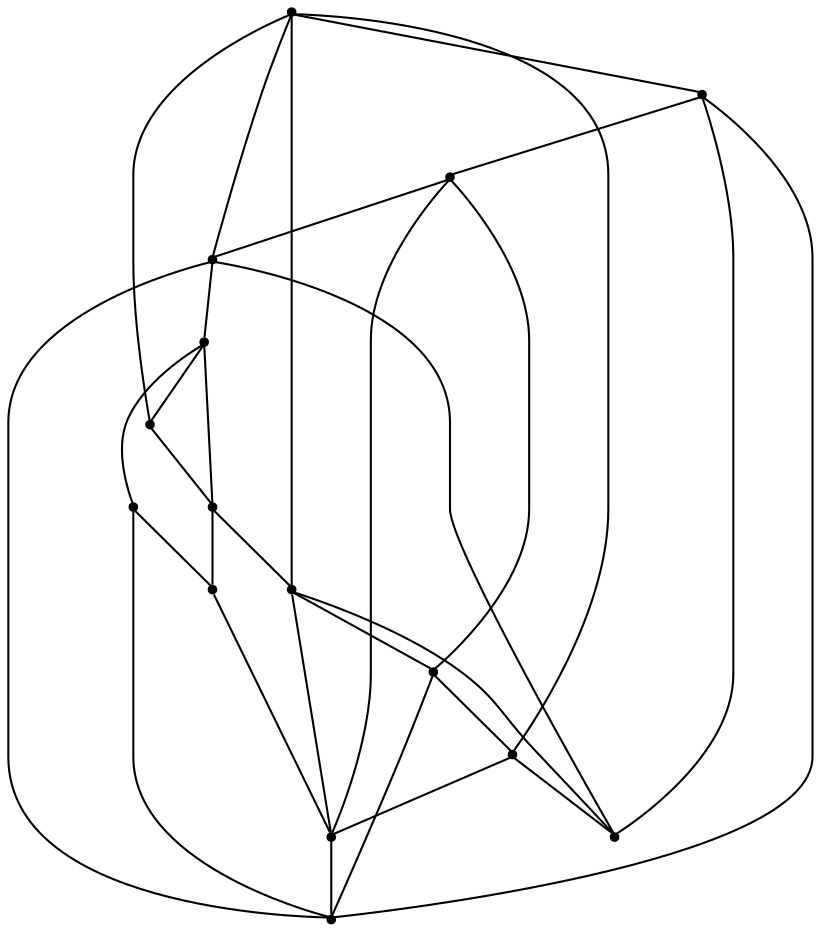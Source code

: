 graph {
  node [shape=point,comment="{\"directed\":false,\"doi\":\"10.1007/978-3-540-24595-7_16\",\"figure\":\"1 (3)\"}"]

  v0 [pos="1508.426394440407,799.5458327399359"]
  v1 [pos="1202.8695902979653,799.5458327399359"]
  v2 [pos="1479.1084892805234,709.858358171251"]
  v3 [pos="1450.0405568677324,620.0458251105414"]
  v4 [pos="1232.2500681322676,709.858358171251"]
  v5 [pos="1434.7877043968024,775.608353084988"]
  v6 [pos="1431.9121593386626,854.9208683437771"]
  v7 [pos="1404.5320993822675,682.6083225674099"]
  v8 [pos="1355.6480241642444,620.1708518134224"]
  v9 [pos="1355.6480241642444,833.1083658006456"]
  v10 [pos="1276.5082803415698,775.608353084988"]
  v11 [pos="1355.6480241642444,910.4833009507921"]
  v12 [pos="1306.7638853561048,682.6083225674099"]
  v13 [pos="1261.2554278706393,620.0458251105415"]
  v14 [pos="1279.3838253997092,854.9208683437771"]

  v0 -- v1 [id="-1",pos="1508.426394440407,799.5458327399359 1202.8695902979653,799.5458327399359 1202.8695902979653,799.5458327399359 1202.8695902979653,799.5458327399359"]
  v4 -- v1 [id="-2",pos="1232.2500681322676,709.858358171251 1202.8695902979653,799.5458327399359 1202.8695902979653,799.5458327399359 1202.8695902979653,799.5458327399359"]
  v4 -- v6 [id="-3",pos="1232.2500681322676,709.858358171251 1431.9121593386626,854.9208683437771 1431.9121593386626,854.9208683437771 1431.9121593386626,854.9208683437771"]
  v13 -- v4 [id="-4",pos="1261.2554278706393,620.0458251105415 1232.2500681322676,709.858358171251 1232.2500681322676,709.858358171251 1232.2500681322676,709.858358171251"]
  v10 -- v1 [id="-5",pos="1276.5082803415698,775.608353084988 1202.8695902979653,799.5458327399359 1202.8695902979653,799.5458327399359 1202.8695902979653,799.5458327399359"]
  v14 -- v1 [id="-6",pos="1279.3838253997092,854.9208683437771 1202.8695902979653,799.5458327399359 1202.8695902979653,799.5458327399359 1202.8695902979653,799.5458327399359"]
  v13 -- v0 [id="-7",pos="1261.2554278706393,620.0458251105415 1508.426394440407,799.5458327399359 1508.426394440407,799.5458327399359 1508.426394440407,799.5458327399359"]
  v13 -- v8 [id="-8",pos="1261.2554278706393,620.0458251105415 1355.6480241642444,620.1708518134224 1355.6480241642444,620.1708518134224 1355.6480241642444,620.1708518134224"]
  v14 -- v8 [id="-9",pos="1279.3838253997092,854.9208683437771 1355.6480241642444,620.1708518134224 1355.6480241642444,620.1708518134224 1355.6480241642444,620.1708518134224"]
  v14 -- v2 [id="-10",pos="1279.3838253997092,854.9208683437771 1479.1084892805234,709.858358171251 1479.1084892805234,709.858358171251 1479.1084892805234,709.858358171251"]
  v10 -- v5 [id="-11",pos="1276.5082803415698,775.608353084988 1434.7877043968024,775.608353084988 1434.7877043968024,775.608353084988 1434.7877043968024,775.608353084988"]
  v12 -- v13 [id="-12",pos="1306.7638853561048,682.6083225674099 1261.2554278706393,620.0458251105415 1261.2554278706393,620.0458251105415 1261.2554278706393,620.0458251105415"]
  v12 -- v5 [id="-13",pos="1306.7638853561048,682.6083225674099 1434.7877043968024,775.608353084988 1434.7877043968024,775.608353084988 1434.7877043968024,775.608353084988"]
  v12 -- v7 [id="-14",pos="1306.7638853561048,682.6083225674099 1404.5320993822675,682.6083225674099 1404.5320993822675,682.6083225674099 1404.5320993822675,682.6083225674099"]
  v11 -- v14 [id="-15",pos="1355.6480241642444,910.4833009507921 1279.3838253997092,854.9208683437771 1279.3838253997092,854.9208683437771 1279.3838253997092,854.9208683437771"]
  v11 -- v13 [id="-16",pos="1355.6480241642444,910.4833009507921 1261.2554278706393,620.0458251105415 1261.2554278706393,620.0458251105415 1261.2554278706393,620.0458251105415"]
  v9 -- v12 [id="-17",pos="1355.6480241642444,833.1083658006456 1306.7638853561048,682.6083225674099 1306.7638853561048,682.6083225674099 1306.7638853561048,682.6083225674099"]
  v11 -- v9 [id="-18",pos="1355.6480241642444,910.4833009507921 1355.6480241642444,833.1083658006456 1355.6480241642444,833.1083658006456 1355.6480241642444,833.1083658006456"]
  v11 -- v3 [id="-19",pos="1355.6480241642444,910.4833009507921 1450.0405568677324,620.0458251105414 1450.0405568677324,620.0458251105414 1450.0405568677324,620.0458251105414"]
  v11 -- v6 [id="-20",pos="1355.6480241642444,910.4833009507921 1431.9121593386626,854.9208683437771 1431.9121593386626,854.9208683437771 1431.9121593386626,854.9208683437771"]
  v8 -- v3 [id="-21",pos="1355.6480241642444,620.1708518134224 1450.0405568677324,620.0458251105414 1450.0405568677324,620.0458251105414 1450.0405568677324,620.0458251105414"]
  v7 -- v10 [id="-22",pos="1404.5320993822675,682.6083225674099 1276.5082803415698,775.608353084988 1276.5082803415698,775.608353084988 1276.5082803415698,775.608353084988"]
  v7 -- v9 [id="-23",pos="1404.5320993822675,682.6083225674099 1355.6480241642444,833.1083658006456 1355.6480241642444,833.1083658006456 1355.6480241642444,833.1083658006456"]
  v6 -- v8 [id="-24",pos="1431.9121593386626,854.9208683437771 1355.6480241642444,620.1708518134224 1355.6480241642444,620.1708518134224 1355.6480241642444,620.1708518134224"]
  v3 -- v1 [id="-25",pos="1450.0405568677324,620.0458251105414 1202.8695902979653,799.5458327399359 1202.8695902979653,799.5458327399359 1202.8695902979653,799.5458327399359"]
  v3 -- v7 [id="-26",pos="1450.0405568677324,620.0458251105414 1404.5320993822675,682.6083225674099 1404.5320993822675,682.6083225674099 1404.5320993822675,682.6083225674099"]
  v6 -- v0 [id="-27",pos="1431.9121593386626,854.9208683437771 1508.426394440407,799.5458327399359 1508.426394440407,799.5458327399359 1508.426394440407,799.5458327399359"]
  v5 -- v0 [id="-28",pos="1434.7877043968024,775.608353084988 1508.426394440407,799.5458327399359 1508.426394440407,799.5458327399359 1508.426394440407,799.5458327399359"]
  v2 -- v4 [id="-29",pos="1479.1084892805234,709.858358171251 1232.2500681322676,709.858358171251 1232.2500681322676,709.858358171251 1232.2500681322676,709.858358171251"]
  v2 -- v3 [id="-30",pos="1479.1084892805234,709.858358171251 1450.0405568677324,620.0458251105414 1450.0405568677324,620.0458251105414 1450.0405568677324,620.0458251105414"]
  v2 -- v0 [id="-31",pos="1479.1084892805234,709.858358171251 1508.426394440407,799.5458327399359 1508.426394440407,799.5458327399359 1508.426394440407,799.5458327399359"]
}